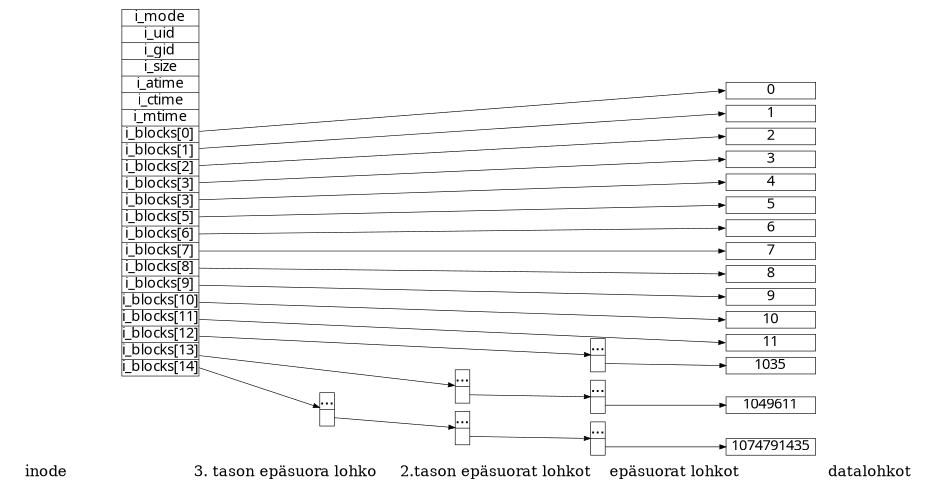 digraph ext2 {
    graph[fontsize=7,labeljust="l"];
    label="inode                           3. tason epäsuora lohko     2.tason epäsuorat lohkot    epäsuorat lohkot                   datalohkot";
    splines = false;
    rankdir = LR;
    nodesep = 0.04;
    ranksep = 0.8;
    node[fontsize=7,width=0.0,height=0.0,margin=0.0,penwidth=0.3];
    size = "0.0,0.0";
    edge[arrowsize=0.3,penwidth=0.3];

    // Group 1: Inode
    subgraph {
        rank = same;
        inode [shape=record,fontname="Ubuntu Mono",label="i_mode|i_uid|i_gid|i_size|i_atime|i_ctime|i_mtime|<b0>i_blocks[0]|<b1>i_blocks[1]|<b2>i_blocks[2]|<b3>i_blocks[3]|<b4>i_blocks[3]|<b5>i_blocks[5]|<b6>i_blocks[6]|<b7>i_blocks[7]|<b8>i_blocks[8]|<b9>i_blocks[9]|<b10>i_blocks[10]|<b11>i_blocks[11]|<idp1>i_blocks[12]|<idp2>i_blocks[13]|<idp3>i_blocks[14]"];
    }

    // Group 2: Triply indirect blocks
    subgraph {
        rank = same;
        idb3 [shape=record,label="...|<last>"];
    }

    // Group 3: Doubly indirect blocks
    subgraph {
        rank = same;
        idb2_2id [shape=record,label="...|<last>"];
        idb2_3id [shape=record,label="...|<last>"];
    }

    // Group 4: Indirect blocks
    subgraph {
        rank = same;
        idb1_1id [shape=record,label="...|<last>"];
        idb1_2id [shape=record,label="...|<last>"];
        idb1_3id [shape=record,label="...|<last>"];
    }

    // Group 5: Data blocks
    subgraph {
        rank = same;
        node[fontname="Ubuntu Mono",width=0.6,height=0.0,margin=0.00];
        b_d_0 [shape=box,label="0"];
        b_d_1 [shape=box,label="1"];
        b_d_2 [shape=box,label="2"];
        b_d_3 [shape=box,label="3"];
        b_d_4 [shape=box,label="4"];
        b_d_5 [shape=box,label="5"];
        b_d_6 [shape=box,label="6"];
        b_d_7 [shape=box,label="7"];
        b_d_8 [shape=box,label="8"];
        b_d_9 [shape=box,label="9"];
        b_d_10 [shape=box,label="10"];
        b_d_11 [shape=box,label="11"];

        b_1id [shape=box,label="1035"];

        b_2id [shape=box,label="1049611"];
        b_3id [shape=box,label="1074791435"];
    }

    // inode -> triply indirect block connections
    inode:idp3 -> idb3;

    // inode -> doubly indirect block connections
    inode:idp2 -> idb2_2id;

    // inode -> indirect block connections
    inode:idp1 -> idb1_1id;

    // inode -> direct block connections
    inode:b0 -> b_d_0:w;
    inode:b1 -> b_d_1:w;
    inode:b2 -> b_d_2:w;
    inode:b3 -> b_d_3:w;
    inode:b4 -> b_d_4:w;
    inode:b5 -> b_d_5:w;
    inode:b6 -> b_d_6:w;
    inode:b7 -> b_d_7:w;
    inode:b8 -> b_d_8:w;
    inode:b9 -> b_d_9:w;
    inode:b10 -> b_d_10:w;
    inode:b11 -> b_d_11:w;

    // triply indirect block -> doubly indirect block connections
    idb3:last -> idb2_3id;

    // doubly indirect block -> indirect block connections
    idb2_2id:last -> idb1_2id;
    idb2_3id:last -> idb1_3id;

    // 1st indirect block -> direct block connections
    idb1_1id:last -> b_1id:w;
    idb1_2id:last -> b_2id:w;
    idb1_3id:last -> b_3id:w;

    // retarded crap
    //b11:s   -> b12:n   [style=invis];
    //b12:s   -> b1035:n [style=invis];
    //b1035:s -> b1036:n [style=invis];
    //b1036:s -> b2060:n [style=invis];

    //idb1:s -> idb2_0:n [style=invis];
    //idb2_0:b1036:s -> idb2_1023:n [style=invis];
}
